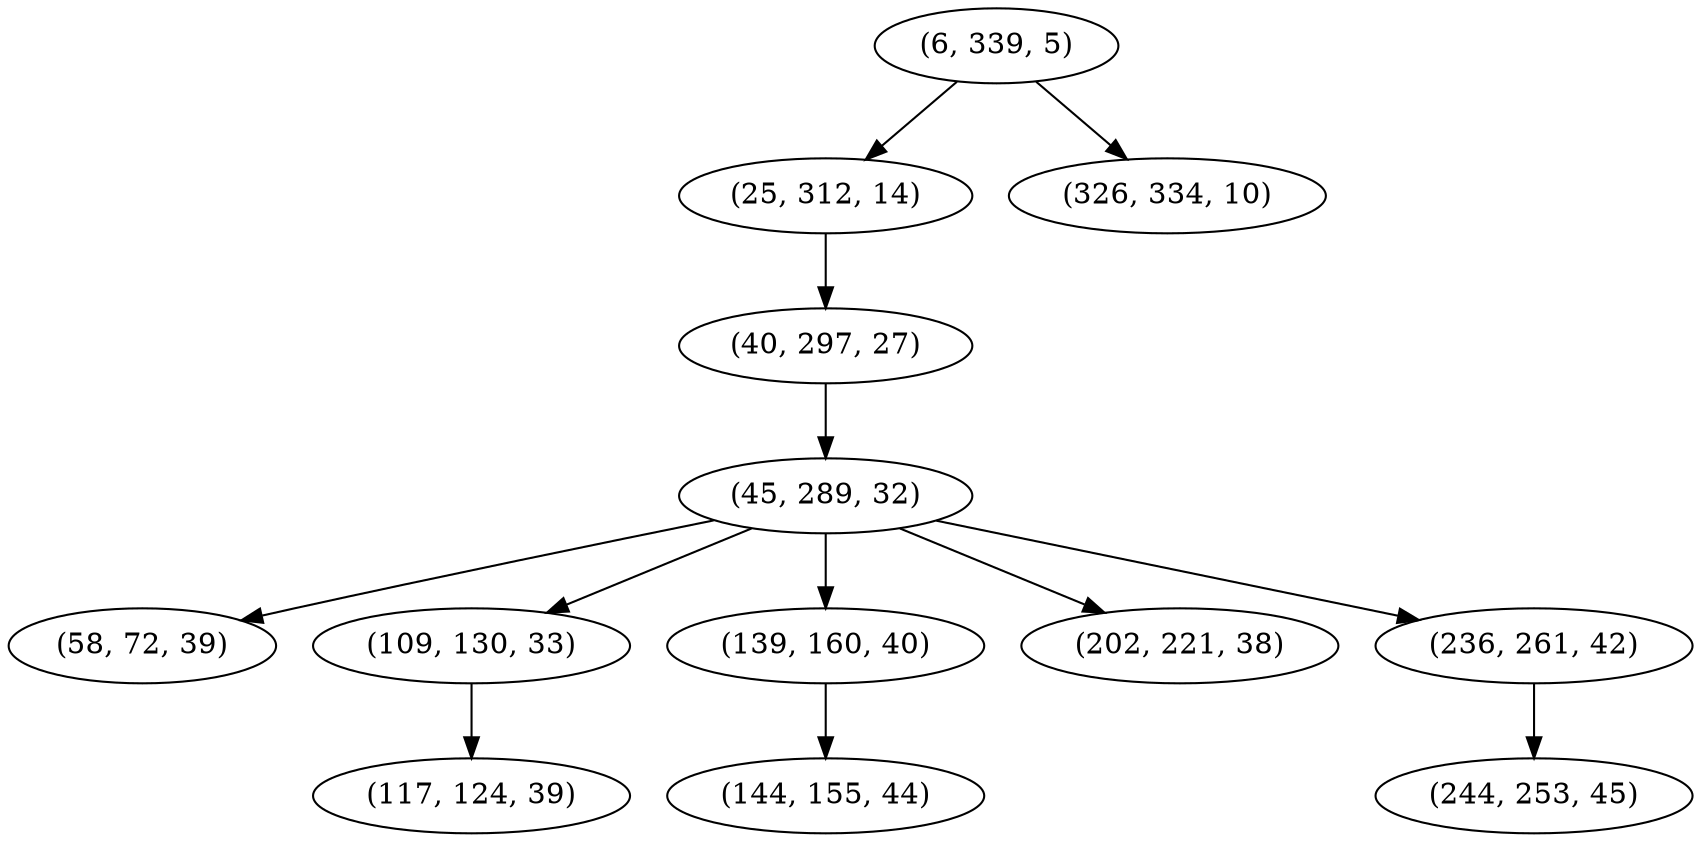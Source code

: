 digraph tree {
    "(6, 339, 5)";
    "(25, 312, 14)";
    "(40, 297, 27)";
    "(45, 289, 32)";
    "(58, 72, 39)";
    "(109, 130, 33)";
    "(117, 124, 39)";
    "(139, 160, 40)";
    "(144, 155, 44)";
    "(202, 221, 38)";
    "(236, 261, 42)";
    "(244, 253, 45)";
    "(326, 334, 10)";
    "(6, 339, 5)" -> "(25, 312, 14)";
    "(6, 339, 5)" -> "(326, 334, 10)";
    "(25, 312, 14)" -> "(40, 297, 27)";
    "(40, 297, 27)" -> "(45, 289, 32)";
    "(45, 289, 32)" -> "(58, 72, 39)";
    "(45, 289, 32)" -> "(109, 130, 33)";
    "(45, 289, 32)" -> "(139, 160, 40)";
    "(45, 289, 32)" -> "(202, 221, 38)";
    "(45, 289, 32)" -> "(236, 261, 42)";
    "(109, 130, 33)" -> "(117, 124, 39)";
    "(139, 160, 40)" -> "(144, 155, 44)";
    "(236, 261, 42)" -> "(244, 253, 45)";
}
